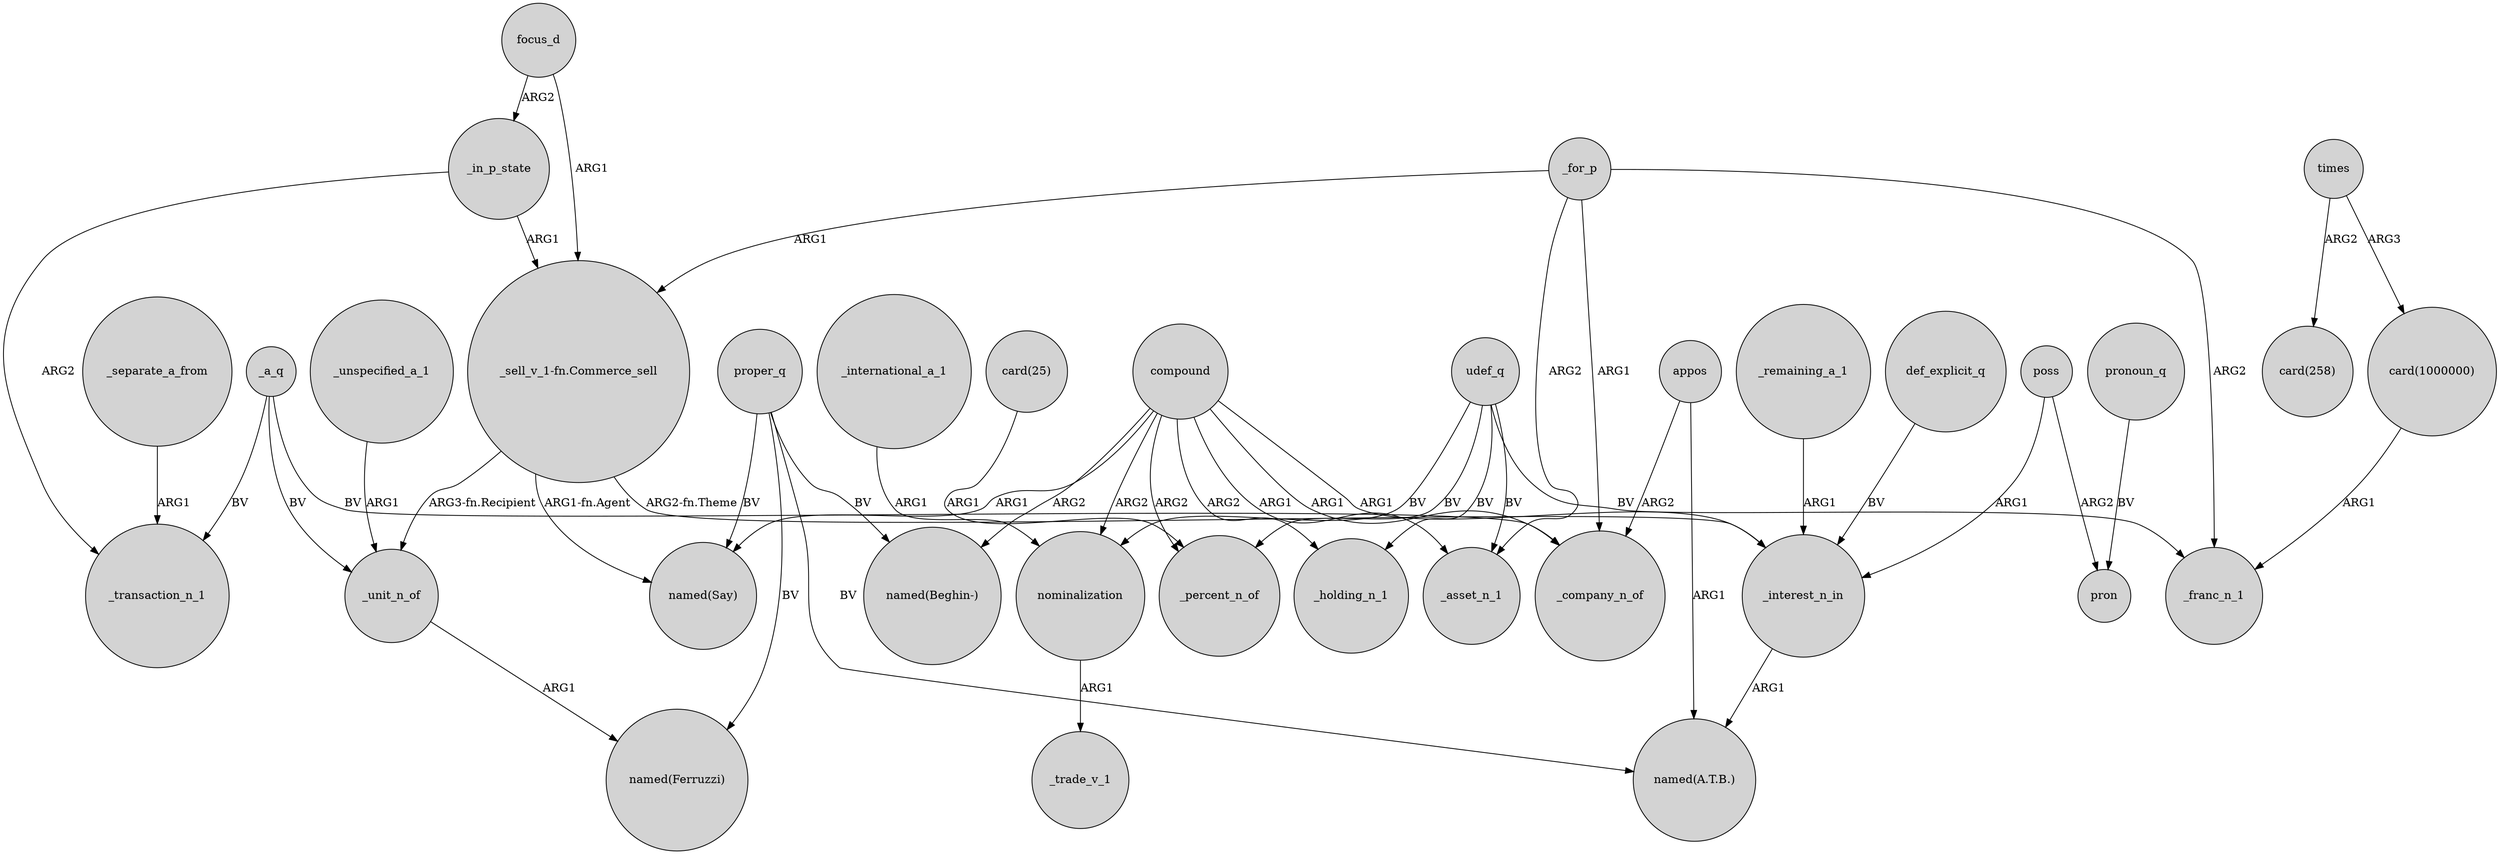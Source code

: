 digraph {
	node [shape=circle style=filled]
	"_sell_v_1-fn.Commerce_sell" -> _unit_n_of [label="ARG3-fn.Recipient"]
	_in_p_state -> "_sell_v_1-fn.Commerce_sell" [label=ARG1]
	_international_a_1 -> nominalization [label=ARG1]
	"_sell_v_1-fn.Commerce_sell" -> "named(Say)" [label="ARG1-fn.Agent"]
	poss -> pron [label=ARG2]
	def_explicit_q -> _interest_n_in [label=BV]
	proper_q -> "named(Say)" [label=BV]
	"card(25)" -> _percent_n_of [label=ARG1]
	focus_d -> _in_p_state [label=ARG2]
	compound -> _asset_n_1 [label=ARG1]
	compound -> _holding_n_1 [label=ARG2]
	compound -> "named(Beghin-)" [label=ARG2]
	compound -> nominalization [label=ARG2]
	"_sell_v_1-fn.Commerce_sell" -> _interest_n_in [label="ARG2-fn.Theme"]
	times -> "card(258)" [label=ARG2]
	nominalization -> _trade_v_1 [label=ARG1]
	_for_p -> _company_n_of [label=ARG1]
	compound -> _percent_n_of [label=ARG2]
	udef_q -> _asset_n_1 [label=BV]
	_a_q -> _transaction_n_1 [label=BV]
	focus_d -> "_sell_v_1-fn.Commerce_sell" [label=ARG1]
	compound -> _company_n_of [label=ARG1]
	pronoun_q -> pron [label=BV]
	_remaining_a_1 -> _interest_n_in [label=ARG1]
	_for_p -> _franc_n_1 [label=ARG2]
	times -> "card(1000000)" [label=ARG3]
	appos -> _company_n_of [label=ARG2]
	_a_q -> _unit_n_of [label=BV]
	appos -> "named(A.T.B.)" [label=ARG1]
	_interest_n_in -> "named(A.T.B.)" [label=ARG1]
	_unit_n_of -> "named(Ferruzzi)" [label=ARG1]
	proper_q -> "named(Beghin-)" [label=BV]
	udef_q -> nominalization [label=BV]
	proper_q -> "named(Ferruzzi)" [label=BV]
	_a_q -> _company_n_of [label=BV]
	_for_p -> "_sell_v_1-fn.Commerce_sell" [label=ARG1]
	compound -> "named(Say)" [label=ARG1]
	_separate_a_from -> _transaction_n_1 [label=ARG1]
	"card(1000000)" -> _franc_n_1 [label=ARG1]
	_for_p -> _asset_n_1 [label=ARG2]
	compound -> _interest_n_in [label=ARG1]
	_in_p_state -> _transaction_n_1 [label=ARG2]
	udef_q -> _percent_n_of [label=BV]
	_unspecified_a_1 -> _unit_n_of [label=ARG1]
	udef_q -> _holding_n_1 [label=BV]
	udef_q -> _franc_n_1 [label=BV]
	poss -> _interest_n_in [label=ARG1]
	proper_q -> "named(A.T.B.)" [label=BV]
}
